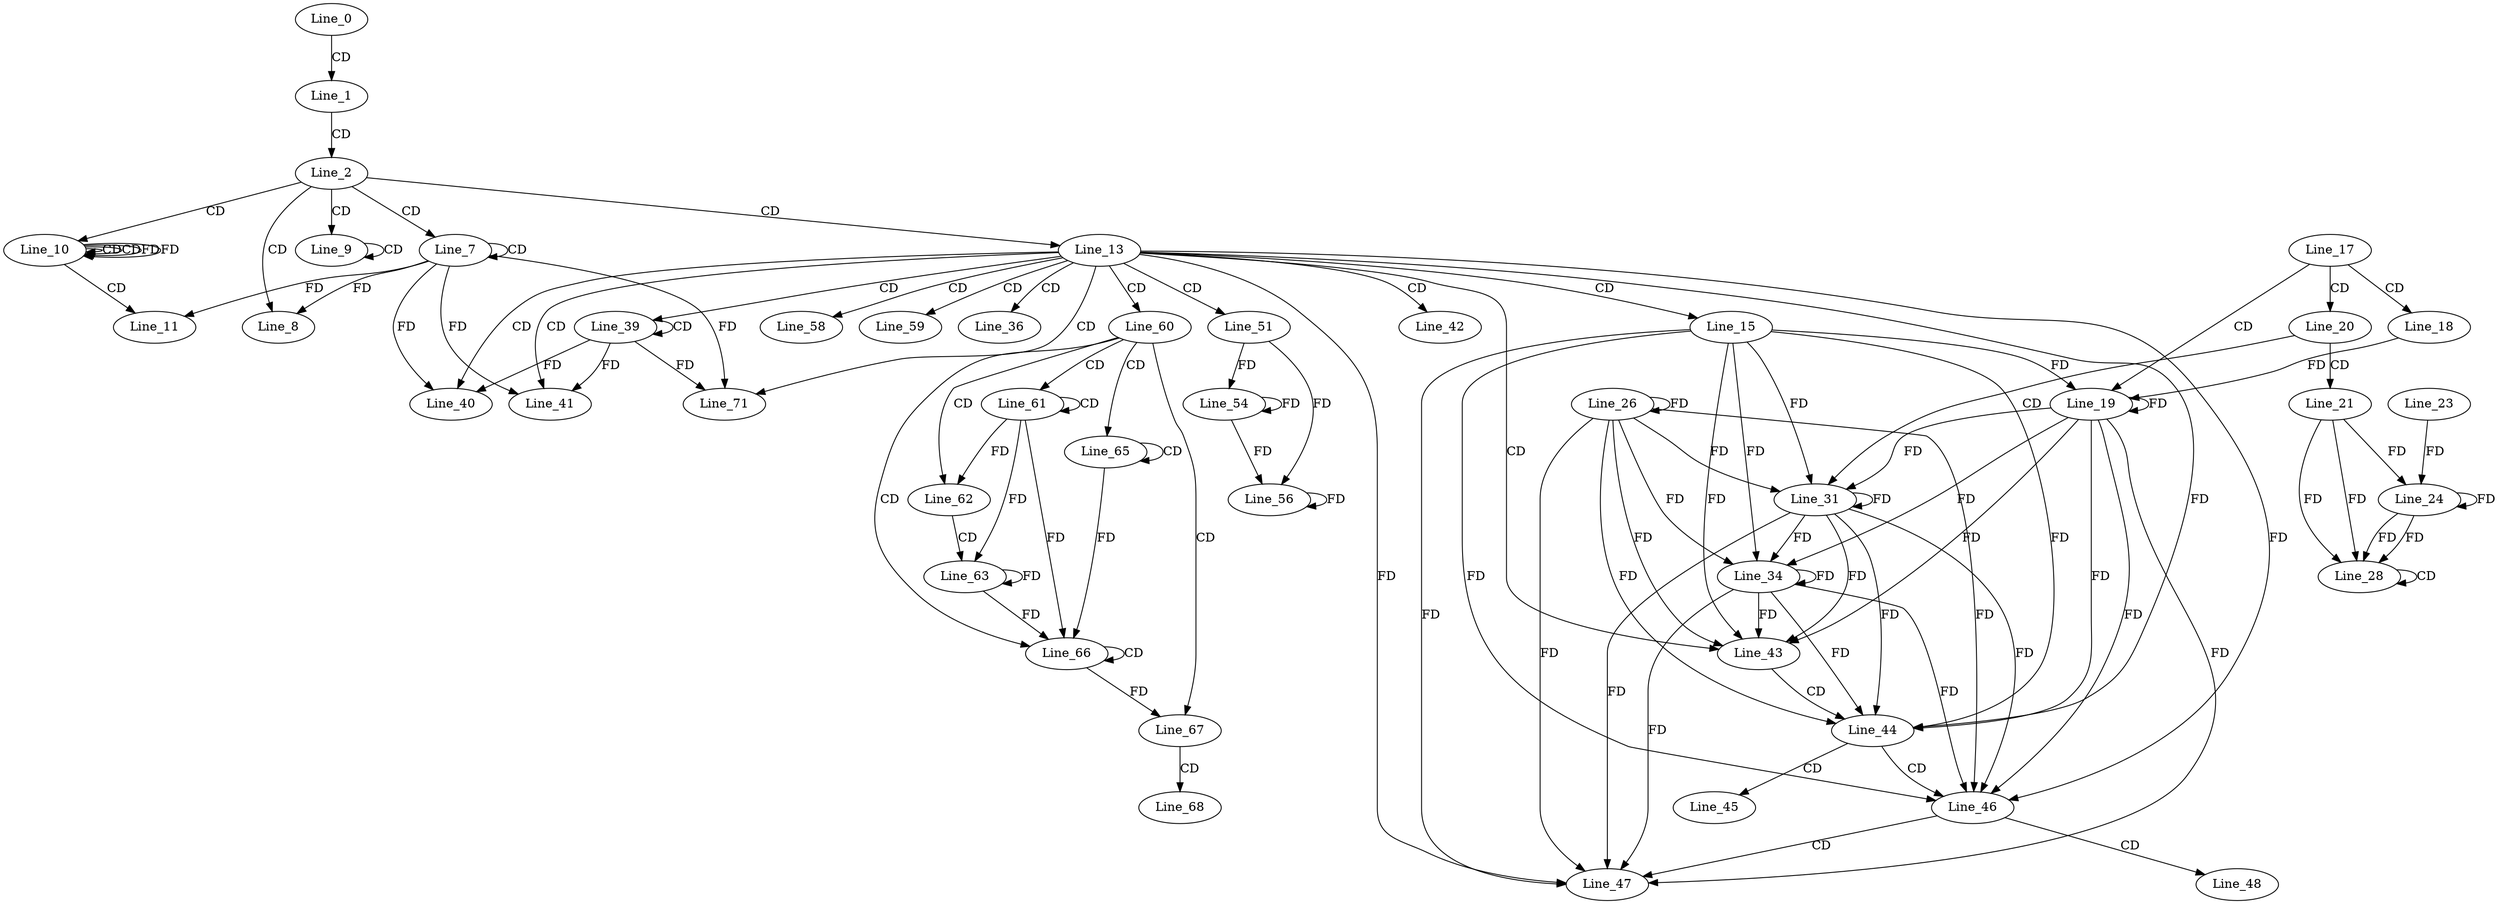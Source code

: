digraph G {
  Line_0;
  Line_1;
  Line_2;
  Line_7;
  Line_7;
  Line_8;
  Line_9;
  Line_9;
  Line_10;
  Line_10;
  Line_10;
  Line_11;
  Line_13;
  Line_13;
  Line_15;
  Line_17;
  Line_18;
  Line_19;
  Line_19;
  Line_20;
  Line_21;
  Line_24;
  Line_24;
  Line_23;
  Line_24;
  Line_26;
  Line_26;
  Line_28;
  Line_28;
  Line_31;
  Line_34;
  Line_36;
  Line_13;
  Line_39;
  Line_39;
  Line_40;
  Line_41;
  Line_42;
  Line_43;
  Line_44;
  Line_45;
  Line_46;
  Line_47;
  Line_47;
  Line_48;
  Line_51;
  Line_54;
  Line_56;
  Line_58;
  Line_59;
  Line_60;
  Line_61;
  Line_61;
  Line_62;
  Line_62;
  Line_63;
  Line_63;
  Line_63;
  Line_65;
  Line_65;
  Line_66;
  Line_66;
  Line_67;
  Line_68;
  Line_71;
  Line_0 -> Line_1 [ label="CD" ];
  Line_1 -> Line_2 [ label="CD" ];
  Line_2 -> Line_7 [ label="CD" ];
  Line_7 -> Line_7 [ label="CD" ];
  Line_2 -> Line_8 [ label="CD" ];
  Line_7 -> Line_8 [ label="FD" ];
  Line_2 -> Line_9 [ label="CD" ];
  Line_9 -> Line_9 [ label="CD" ];
  Line_2 -> Line_10 [ label="CD" ];
  Line_10 -> Line_10 [ label="CD" ];
  Line_10 -> Line_10 [ label="CD" ];
  Line_10 -> Line_10 [ label="FD" ];
  Line_10 -> Line_11 [ label="CD" ];
  Line_7 -> Line_11 [ label="FD" ];
  Line_2 -> Line_13 [ label="CD" ];
  Line_13 -> Line_15 [ label="CD" ];
  Line_17 -> Line_18 [ label="CD" ];
  Line_17 -> Line_19 [ label="CD" ];
  Line_15 -> Line_19 [ label="FD" ];
  Line_19 -> Line_19 [ label="FD" ];
  Line_18 -> Line_19 [ label="FD" ];
  Line_17 -> Line_20 [ label="CD" ];
  Line_20 -> Line_21 [ label="CD" ];
  Line_21 -> Line_24 [ label="FD" ];
  Line_24 -> Line_24 [ label="FD" ];
  Line_23 -> Line_24 [ label="FD" ];
  Line_26 -> Line_26 [ label="FD" ];
  Line_21 -> Line_28 [ label="FD" ];
  Line_24 -> Line_28 [ label="FD" ];
  Line_28 -> Line_28 [ label="CD" ];
  Line_21 -> Line_28 [ label="FD" ];
  Line_24 -> Line_28 [ label="FD" ];
  Line_20 -> Line_31 [ label="CD" ];
  Line_15 -> Line_31 [ label="FD" ];
  Line_19 -> Line_31 [ label="FD" ];
  Line_26 -> Line_31 [ label="FD" ];
  Line_31 -> Line_31 [ label="FD" ];
  Line_15 -> Line_34 [ label="FD" ];
  Line_19 -> Line_34 [ label="FD" ];
  Line_26 -> Line_34 [ label="FD" ];
  Line_31 -> Line_34 [ label="FD" ];
  Line_34 -> Line_34 [ label="FD" ];
  Line_13 -> Line_36 [ label="CD" ];
  Line_13 -> Line_39 [ label="CD" ];
  Line_39 -> Line_39 [ label="CD" ];
  Line_13 -> Line_40 [ label="CD" ];
  Line_39 -> Line_40 [ label="FD" ];
  Line_7 -> Line_40 [ label="FD" ];
  Line_13 -> Line_41 [ label="CD" ];
  Line_39 -> Line_41 [ label="FD" ];
  Line_7 -> Line_41 [ label="FD" ];
  Line_13 -> Line_42 [ label="CD" ];
  Line_13 -> Line_43 [ label="CD" ];
  Line_15 -> Line_43 [ label="FD" ];
  Line_19 -> Line_43 [ label="FD" ];
  Line_26 -> Line_43 [ label="FD" ];
  Line_31 -> Line_43 [ label="FD" ];
  Line_34 -> Line_43 [ label="FD" ];
  Line_43 -> Line_44 [ label="CD" ];
  Line_13 -> Line_44 [ label="FD" ];
  Line_15 -> Line_44 [ label="FD" ];
  Line_19 -> Line_44 [ label="FD" ];
  Line_26 -> Line_44 [ label="FD" ];
  Line_31 -> Line_44 [ label="FD" ];
  Line_34 -> Line_44 [ label="FD" ];
  Line_44 -> Line_45 [ label="CD" ];
  Line_44 -> Line_46 [ label="CD" ];
  Line_13 -> Line_46 [ label="FD" ];
  Line_15 -> Line_46 [ label="FD" ];
  Line_19 -> Line_46 [ label="FD" ];
  Line_26 -> Line_46 [ label="FD" ];
  Line_31 -> Line_46 [ label="FD" ];
  Line_34 -> Line_46 [ label="FD" ];
  Line_46 -> Line_47 [ label="CD" ];
  Line_13 -> Line_47 [ label="FD" ];
  Line_15 -> Line_47 [ label="FD" ];
  Line_19 -> Line_47 [ label="FD" ];
  Line_26 -> Line_47 [ label="FD" ];
  Line_31 -> Line_47 [ label="FD" ];
  Line_34 -> Line_47 [ label="FD" ];
  Line_46 -> Line_48 [ label="CD" ];
  Line_13 -> Line_51 [ label="CD" ];
  Line_51 -> Line_54 [ label="FD" ];
  Line_54 -> Line_54 [ label="FD" ];
  Line_51 -> Line_56 [ label="FD" ];
  Line_54 -> Line_56 [ label="FD" ];
  Line_56 -> Line_56 [ label="FD" ];
  Line_13 -> Line_58 [ label="CD" ];
  Line_13 -> Line_59 [ label="CD" ];
  Line_13 -> Line_60 [ label="CD" ];
  Line_60 -> Line_61 [ label="CD" ];
  Line_61 -> Line_61 [ label="CD" ];
  Line_60 -> Line_62 [ label="CD" ];
  Line_61 -> Line_62 [ label="FD" ];
  Line_62 -> Line_63 [ label="CD" ];
  Line_61 -> Line_63 [ label="FD" ];
  Line_63 -> Line_63 [ label="FD" ];
  Line_60 -> Line_65 [ label="CD" ];
  Line_65 -> Line_65 [ label="CD" ];
  Line_60 -> Line_66 [ label="CD" ];
  Line_66 -> Line_66 [ label="CD" ];
  Line_65 -> Line_66 [ label="FD" ];
  Line_61 -> Line_66 [ label="FD" ];
  Line_63 -> Line_66 [ label="FD" ];
  Line_60 -> Line_67 [ label="CD" ];
  Line_66 -> Line_67 [ label="FD" ];
  Line_67 -> Line_68 [ label="CD" ];
  Line_13 -> Line_71 [ label="CD" ];
  Line_39 -> Line_71 [ label="FD" ];
  Line_7 -> Line_71 [ label="FD" ];
  Line_10 -> Line_10 [ label="FD" ];
}

